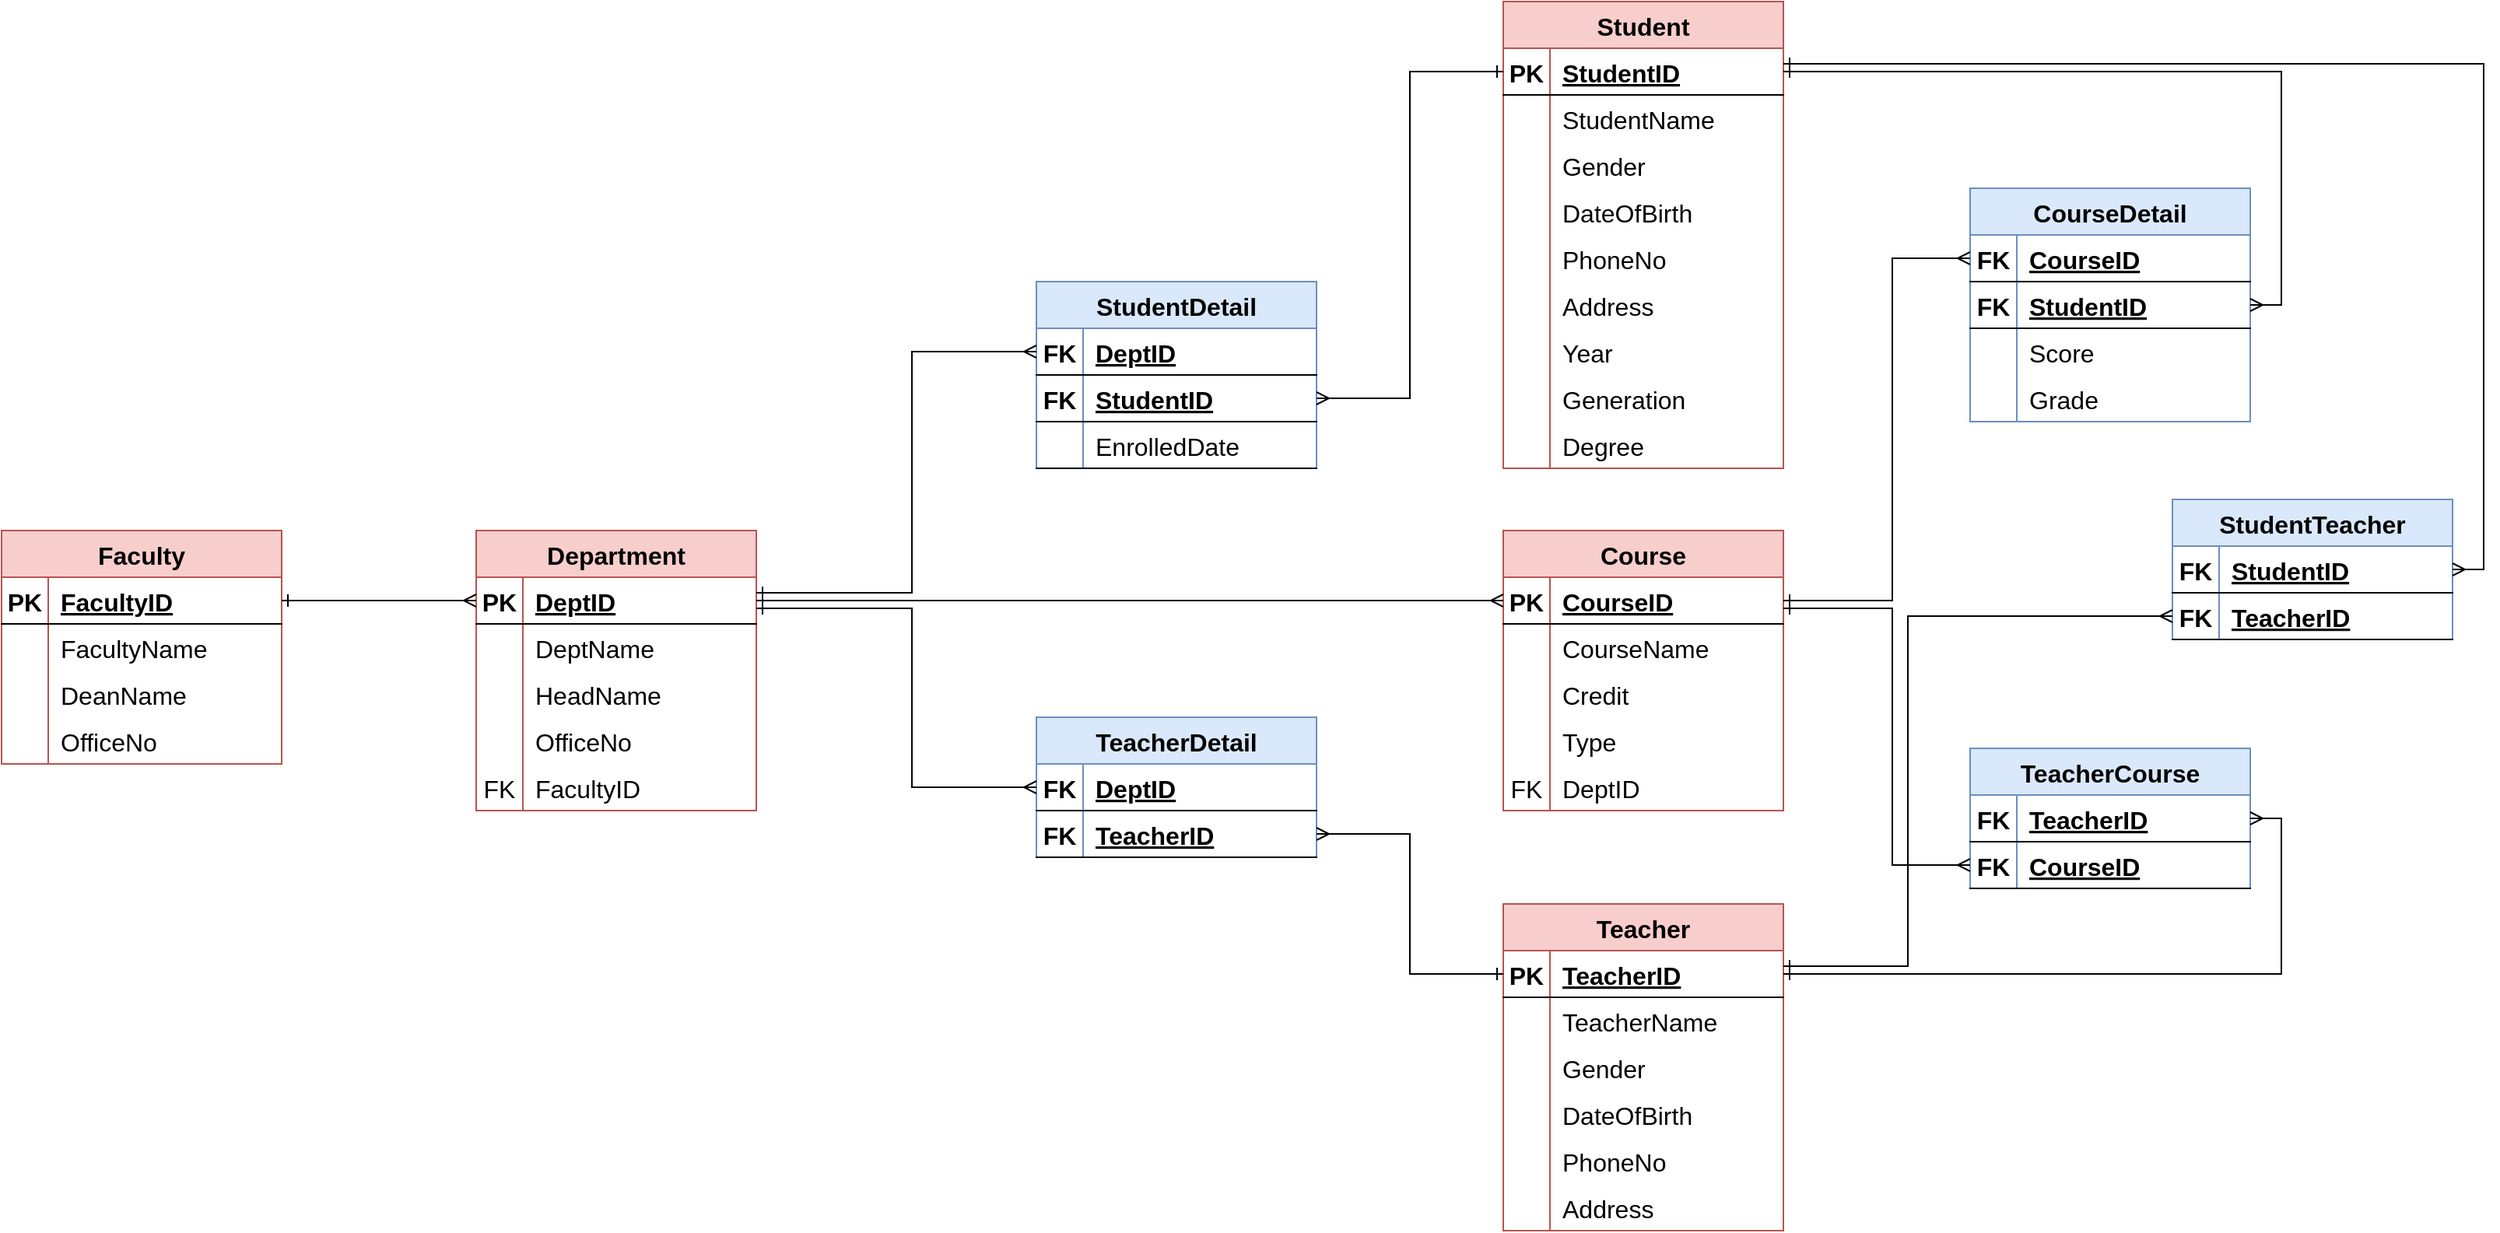 <mxfile version="20.7.4" type="device"><diagram id="R2lEEEUBdFMjLlhIrx00" name="Page-1"><mxGraphModel dx="692" dy="791" grid="1" gridSize="10" guides="1" tooltips="1" connect="1" arrows="1" fold="1" page="1" pageScale="1" pageWidth="850" pageHeight="1100" math="0" shadow="0" extFonts="Permanent Marker^https://fonts.googleapis.com/css?family=Permanent+Marker"><root><mxCell id="0"/><mxCell id="1" parent="0"/><mxCell id="pwrAx-L_K9_rKk_8Qsj5-1" value="Faculty" style="shape=table;startSize=30;container=1;collapsible=1;childLayout=tableLayout;fixedRows=1;rowLines=0;fontStyle=1;align=center;resizeLast=1;fontSize=16;labelBackgroundColor=none;fillColor=#f8cecc;strokeColor=#b85450;" parent="1" vertex="1"><mxGeometry x="335" y="400" width="180" height="150" as="geometry"/></mxCell><mxCell id="pwrAx-L_K9_rKk_8Qsj5-2" value="" style="shape=tableRow;horizontal=0;startSize=0;swimlaneHead=0;swimlaneBody=0;fillColor=none;collapsible=0;dropTarget=0;points=[[0,0.5],[1,0.5]];portConstraint=eastwest;top=0;left=0;right=0;bottom=1;fontSize=16;labelBackgroundColor=none;" parent="pwrAx-L_K9_rKk_8Qsj5-1" vertex="1"><mxGeometry y="30" width="180" height="30" as="geometry"/></mxCell><mxCell id="pwrAx-L_K9_rKk_8Qsj5-3" value="PK" style="shape=partialRectangle;connectable=0;fillColor=none;top=0;left=0;bottom=0;right=0;fontStyle=1;overflow=hidden;fontSize=16;labelBackgroundColor=none;" parent="pwrAx-L_K9_rKk_8Qsj5-2" vertex="1"><mxGeometry width="30" height="30" as="geometry"><mxRectangle width="30" height="30" as="alternateBounds"/></mxGeometry></mxCell><mxCell id="pwrAx-L_K9_rKk_8Qsj5-4" value="FacultyID" style="shape=partialRectangle;connectable=0;fillColor=none;top=0;left=0;bottom=0;right=0;align=left;spacingLeft=6;fontStyle=5;overflow=hidden;fontSize=16;labelBackgroundColor=none;" parent="pwrAx-L_K9_rKk_8Qsj5-2" vertex="1"><mxGeometry x="30" width="150" height="30" as="geometry"><mxRectangle width="150" height="30" as="alternateBounds"/></mxGeometry></mxCell><mxCell id="pwrAx-L_K9_rKk_8Qsj5-5" value="" style="shape=tableRow;horizontal=0;startSize=0;swimlaneHead=0;swimlaneBody=0;fillColor=none;collapsible=0;dropTarget=0;points=[[0,0.5],[1,0.5]];portConstraint=eastwest;top=0;left=0;right=0;bottom=0;fontSize=16;labelBackgroundColor=none;" parent="pwrAx-L_K9_rKk_8Qsj5-1" vertex="1"><mxGeometry y="60" width="180" height="30" as="geometry"/></mxCell><mxCell id="pwrAx-L_K9_rKk_8Qsj5-6" value="" style="shape=partialRectangle;connectable=0;fillColor=none;top=0;left=0;bottom=0;right=0;editable=1;overflow=hidden;fontSize=16;labelBackgroundColor=none;" parent="pwrAx-L_K9_rKk_8Qsj5-5" vertex="1"><mxGeometry width="30" height="30" as="geometry"><mxRectangle width="30" height="30" as="alternateBounds"/></mxGeometry></mxCell><mxCell id="pwrAx-L_K9_rKk_8Qsj5-7" value="FacultyName" style="shape=partialRectangle;connectable=0;fillColor=none;top=0;left=0;bottom=0;right=0;align=left;spacingLeft=6;overflow=hidden;fontSize=16;labelBackgroundColor=none;" parent="pwrAx-L_K9_rKk_8Qsj5-5" vertex="1"><mxGeometry x="30" width="150" height="30" as="geometry"><mxRectangle width="150" height="30" as="alternateBounds"/></mxGeometry></mxCell><mxCell id="pwrAx-L_K9_rKk_8Qsj5-8" value="" style="shape=tableRow;horizontal=0;startSize=0;swimlaneHead=0;swimlaneBody=0;fillColor=none;collapsible=0;dropTarget=0;points=[[0,0.5],[1,0.5]];portConstraint=eastwest;top=0;left=0;right=0;bottom=0;fontSize=16;labelBackgroundColor=none;" parent="pwrAx-L_K9_rKk_8Qsj5-1" vertex="1"><mxGeometry y="90" width="180" height="30" as="geometry"/></mxCell><mxCell id="pwrAx-L_K9_rKk_8Qsj5-9" value="" style="shape=partialRectangle;connectable=0;fillColor=none;top=0;left=0;bottom=0;right=0;editable=1;overflow=hidden;fontSize=16;labelBackgroundColor=none;" parent="pwrAx-L_K9_rKk_8Qsj5-8" vertex="1"><mxGeometry width="30" height="30" as="geometry"><mxRectangle width="30" height="30" as="alternateBounds"/></mxGeometry></mxCell><mxCell id="pwrAx-L_K9_rKk_8Qsj5-10" value="DeanName" style="shape=partialRectangle;connectable=0;fillColor=none;top=0;left=0;bottom=0;right=0;align=left;spacingLeft=6;overflow=hidden;fontSize=16;labelBackgroundColor=none;" parent="pwrAx-L_K9_rKk_8Qsj5-8" vertex="1"><mxGeometry x="30" width="150" height="30" as="geometry"><mxRectangle width="150" height="30" as="alternateBounds"/></mxGeometry></mxCell><mxCell id="pwrAx-L_K9_rKk_8Qsj5-11" value="" style="shape=tableRow;horizontal=0;startSize=0;swimlaneHead=0;swimlaneBody=0;fillColor=none;collapsible=0;dropTarget=0;points=[[0,0.5],[1,0.5]];portConstraint=eastwest;top=0;left=0;right=0;bottom=0;fontSize=16;labelBackgroundColor=none;" parent="pwrAx-L_K9_rKk_8Qsj5-1" vertex="1"><mxGeometry y="120" width="180" height="30" as="geometry"/></mxCell><mxCell id="pwrAx-L_K9_rKk_8Qsj5-12" value="" style="shape=partialRectangle;connectable=0;fillColor=none;top=0;left=0;bottom=0;right=0;editable=1;overflow=hidden;fontSize=16;labelBackgroundColor=none;" parent="pwrAx-L_K9_rKk_8Qsj5-11" vertex="1"><mxGeometry width="30" height="30" as="geometry"><mxRectangle width="30" height="30" as="alternateBounds"/></mxGeometry></mxCell><mxCell id="pwrAx-L_K9_rKk_8Qsj5-13" value="OfficeNo" style="shape=partialRectangle;connectable=0;fillColor=none;top=0;left=0;bottom=0;right=0;align=left;spacingLeft=6;overflow=hidden;fontSize=16;labelBackgroundColor=none;" parent="pwrAx-L_K9_rKk_8Qsj5-11" vertex="1"><mxGeometry x="30" width="150" height="30" as="geometry"><mxRectangle width="150" height="30" as="alternateBounds"/></mxGeometry></mxCell><mxCell id="pwrAx-L_K9_rKk_8Qsj5-14" value="Department" style="shape=table;startSize=30;container=1;collapsible=1;childLayout=tableLayout;fixedRows=1;rowLines=0;fontStyle=1;align=center;resizeLast=1;fontSize=16;labelBackgroundColor=none;fillColor=#f8cecc;strokeColor=#b85450;" parent="1" vertex="1"><mxGeometry x="640" y="400" width="180" height="180" as="geometry"/></mxCell><mxCell id="pwrAx-L_K9_rKk_8Qsj5-15" value="" style="shape=tableRow;horizontal=0;startSize=0;swimlaneHead=0;swimlaneBody=0;fillColor=none;collapsible=0;dropTarget=0;points=[[0,0.5],[1,0.5]];portConstraint=eastwest;top=0;left=0;right=0;bottom=1;fontSize=16;labelBackgroundColor=none;" parent="pwrAx-L_K9_rKk_8Qsj5-14" vertex="1"><mxGeometry y="30" width="180" height="30" as="geometry"/></mxCell><mxCell id="pwrAx-L_K9_rKk_8Qsj5-16" value="PK" style="shape=partialRectangle;connectable=0;fillColor=none;top=0;left=0;bottom=0;right=0;fontStyle=1;overflow=hidden;fontSize=16;labelBackgroundColor=none;" parent="pwrAx-L_K9_rKk_8Qsj5-15" vertex="1"><mxGeometry width="30" height="30" as="geometry"><mxRectangle width="30" height="30" as="alternateBounds"/></mxGeometry></mxCell><mxCell id="pwrAx-L_K9_rKk_8Qsj5-17" value="DeptID" style="shape=partialRectangle;connectable=0;fillColor=none;top=0;left=0;bottom=0;right=0;align=left;spacingLeft=6;fontStyle=5;overflow=hidden;fontSize=16;labelBackgroundColor=none;" parent="pwrAx-L_K9_rKk_8Qsj5-15" vertex="1"><mxGeometry x="30" width="150" height="30" as="geometry"><mxRectangle width="150" height="30" as="alternateBounds"/></mxGeometry></mxCell><mxCell id="pwrAx-L_K9_rKk_8Qsj5-18" value="" style="shape=tableRow;horizontal=0;startSize=0;swimlaneHead=0;swimlaneBody=0;fillColor=none;collapsible=0;dropTarget=0;points=[[0,0.5],[1,0.5]];portConstraint=eastwest;top=0;left=0;right=0;bottom=0;fontSize=16;labelBackgroundColor=none;" parent="pwrAx-L_K9_rKk_8Qsj5-14" vertex="1"><mxGeometry y="60" width="180" height="30" as="geometry"/></mxCell><mxCell id="pwrAx-L_K9_rKk_8Qsj5-19" value="" style="shape=partialRectangle;connectable=0;fillColor=none;top=0;left=0;bottom=0;right=0;editable=1;overflow=hidden;fontSize=16;labelBackgroundColor=none;" parent="pwrAx-L_K9_rKk_8Qsj5-18" vertex="1"><mxGeometry width="30" height="30" as="geometry"><mxRectangle width="30" height="30" as="alternateBounds"/></mxGeometry></mxCell><mxCell id="pwrAx-L_K9_rKk_8Qsj5-20" value="DeptName" style="shape=partialRectangle;connectable=0;fillColor=none;top=0;left=0;bottom=0;right=0;align=left;spacingLeft=6;overflow=hidden;fontSize=16;labelBackgroundColor=none;" parent="pwrAx-L_K9_rKk_8Qsj5-18" vertex="1"><mxGeometry x="30" width="150" height="30" as="geometry"><mxRectangle width="150" height="30" as="alternateBounds"/></mxGeometry></mxCell><mxCell id="pwrAx-L_K9_rKk_8Qsj5-21" value="" style="shape=tableRow;horizontal=0;startSize=0;swimlaneHead=0;swimlaneBody=0;fillColor=none;collapsible=0;dropTarget=0;points=[[0,0.5],[1,0.5]];portConstraint=eastwest;top=0;left=0;right=0;bottom=0;fontSize=16;labelBackgroundColor=none;" parent="pwrAx-L_K9_rKk_8Qsj5-14" vertex="1"><mxGeometry y="90" width="180" height="30" as="geometry"/></mxCell><mxCell id="pwrAx-L_K9_rKk_8Qsj5-22" value="" style="shape=partialRectangle;connectable=0;fillColor=none;top=0;left=0;bottom=0;right=0;editable=1;overflow=hidden;fontSize=16;labelBackgroundColor=none;" parent="pwrAx-L_K9_rKk_8Qsj5-21" vertex="1"><mxGeometry width="30" height="30" as="geometry"><mxRectangle width="30" height="30" as="alternateBounds"/></mxGeometry></mxCell><mxCell id="pwrAx-L_K9_rKk_8Qsj5-23" value="HeadName" style="shape=partialRectangle;connectable=0;fillColor=none;top=0;left=0;bottom=0;right=0;align=left;spacingLeft=6;overflow=hidden;fontSize=16;labelBackgroundColor=none;" parent="pwrAx-L_K9_rKk_8Qsj5-21" vertex="1"><mxGeometry x="30" width="150" height="30" as="geometry"><mxRectangle width="150" height="30" as="alternateBounds"/></mxGeometry></mxCell><mxCell id="pwrAx-L_K9_rKk_8Qsj5-24" value="" style="shape=tableRow;horizontal=0;startSize=0;swimlaneHead=0;swimlaneBody=0;fillColor=none;collapsible=0;dropTarget=0;points=[[0,0.5],[1,0.5]];portConstraint=eastwest;top=0;left=0;right=0;bottom=0;fontSize=16;labelBackgroundColor=none;" parent="pwrAx-L_K9_rKk_8Qsj5-14" vertex="1"><mxGeometry y="120" width="180" height="30" as="geometry"/></mxCell><mxCell id="pwrAx-L_K9_rKk_8Qsj5-25" value="" style="shape=partialRectangle;connectable=0;fillColor=none;top=0;left=0;bottom=0;right=0;editable=1;overflow=hidden;fontSize=16;labelBackgroundColor=none;" parent="pwrAx-L_K9_rKk_8Qsj5-24" vertex="1"><mxGeometry width="30" height="30" as="geometry"><mxRectangle width="30" height="30" as="alternateBounds"/></mxGeometry></mxCell><mxCell id="pwrAx-L_K9_rKk_8Qsj5-26" value="OfficeNo" style="shape=partialRectangle;connectable=0;fillColor=none;top=0;left=0;bottom=0;right=0;align=left;spacingLeft=6;overflow=hidden;fontSize=16;labelBackgroundColor=none;" parent="pwrAx-L_K9_rKk_8Qsj5-24" vertex="1"><mxGeometry x="30" width="150" height="30" as="geometry"><mxRectangle width="150" height="30" as="alternateBounds"/></mxGeometry></mxCell><mxCell id="pwrAx-L_K9_rKk_8Qsj5-30" style="shape=tableRow;horizontal=0;startSize=0;swimlaneHead=0;swimlaneBody=0;fillColor=none;collapsible=0;dropTarget=0;points=[[0,0.5],[1,0.5]];portConstraint=eastwest;top=0;left=0;right=0;bottom=0;fontSize=16;labelBackgroundColor=none;" parent="pwrAx-L_K9_rKk_8Qsj5-14" vertex="1"><mxGeometry y="150" width="180" height="30" as="geometry"/></mxCell><mxCell id="pwrAx-L_K9_rKk_8Qsj5-31" value="FK" style="shape=partialRectangle;connectable=0;fillColor=none;top=0;left=0;bottom=0;right=0;editable=1;overflow=hidden;fontSize=16;labelBackgroundColor=none;" parent="pwrAx-L_K9_rKk_8Qsj5-30" vertex="1"><mxGeometry width="30" height="30" as="geometry"><mxRectangle width="30" height="30" as="alternateBounds"/></mxGeometry></mxCell><mxCell id="pwrAx-L_K9_rKk_8Qsj5-32" value="FacultyID" style="shape=partialRectangle;connectable=0;fillColor=none;top=0;left=0;bottom=0;right=0;align=left;spacingLeft=6;overflow=hidden;fontSize=16;labelBackgroundColor=none;" parent="pwrAx-L_K9_rKk_8Qsj5-30" vertex="1"><mxGeometry x="30" width="150" height="30" as="geometry"><mxRectangle width="150" height="30" as="alternateBounds"/></mxGeometry></mxCell><mxCell id="pwrAx-L_K9_rKk_8Qsj5-33" value="Student" style="shape=table;startSize=30;container=1;collapsible=1;childLayout=tableLayout;fixedRows=1;rowLines=0;fontStyle=1;align=center;resizeLast=1;fontSize=16;labelBackgroundColor=none;fillColor=#f8cecc;strokeColor=#b85450;" parent="1" vertex="1"><mxGeometry x="1300" y="60" width="180" height="300" as="geometry"/></mxCell><mxCell id="pwrAx-L_K9_rKk_8Qsj5-34" value="" style="shape=tableRow;horizontal=0;startSize=0;swimlaneHead=0;swimlaneBody=0;fillColor=none;collapsible=0;dropTarget=0;points=[[0,0.5],[1,0.5]];portConstraint=eastwest;top=0;left=0;right=0;bottom=1;fontSize=16;labelBackgroundColor=none;" parent="pwrAx-L_K9_rKk_8Qsj5-33" vertex="1"><mxGeometry y="30" width="180" height="30" as="geometry"/></mxCell><mxCell id="pwrAx-L_K9_rKk_8Qsj5-35" value="PK" style="shape=partialRectangle;connectable=0;fillColor=none;top=0;left=0;bottom=0;right=0;fontStyle=1;overflow=hidden;fontSize=16;labelBackgroundColor=none;" parent="pwrAx-L_K9_rKk_8Qsj5-34" vertex="1"><mxGeometry width="30" height="30" as="geometry"><mxRectangle width="30" height="30" as="alternateBounds"/></mxGeometry></mxCell><mxCell id="pwrAx-L_K9_rKk_8Qsj5-36" value="StudentID" style="shape=partialRectangle;connectable=0;fillColor=none;top=0;left=0;bottom=0;right=0;align=left;spacingLeft=6;fontStyle=5;overflow=hidden;fontSize=16;labelBackgroundColor=none;" parent="pwrAx-L_K9_rKk_8Qsj5-34" vertex="1"><mxGeometry x="30" width="150" height="30" as="geometry"><mxRectangle width="150" height="30" as="alternateBounds"/></mxGeometry></mxCell><mxCell id="pwrAx-L_K9_rKk_8Qsj5-37" value="" style="shape=tableRow;horizontal=0;startSize=0;swimlaneHead=0;swimlaneBody=0;fillColor=none;collapsible=0;dropTarget=0;points=[[0,0.5],[1,0.5]];portConstraint=eastwest;top=0;left=0;right=0;bottom=0;fontSize=16;labelBackgroundColor=none;" parent="pwrAx-L_K9_rKk_8Qsj5-33" vertex="1"><mxGeometry y="60" width="180" height="30" as="geometry"/></mxCell><mxCell id="pwrAx-L_K9_rKk_8Qsj5-38" value="" style="shape=partialRectangle;connectable=0;fillColor=none;top=0;left=0;bottom=0;right=0;editable=1;overflow=hidden;fontSize=16;labelBackgroundColor=none;" parent="pwrAx-L_K9_rKk_8Qsj5-37" vertex="1"><mxGeometry width="30" height="30" as="geometry"><mxRectangle width="30" height="30" as="alternateBounds"/></mxGeometry></mxCell><mxCell id="pwrAx-L_K9_rKk_8Qsj5-39" value="StudentName" style="shape=partialRectangle;connectable=0;fillColor=none;top=0;left=0;bottom=0;right=0;align=left;spacingLeft=6;overflow=hidden;fontSize=16;labelBackgroundColor=none;" parent="pwrAx-L_K9_rKk_8Qsj5-37" vertex="1"><mxGeometry x="30" width="150" height="30" as="geometry"><mxRectangle width="150" height="30" as="alternateBounds"/></mxGeometry></mxCell><mxCell id="pwrAx-L_K9_rKk_8Qsj5-40" value="" style="shape=tableRow;horizontal=0;startSize=0;swimlaneHead=0;swimlaneBody=0;fillColor=none;collapsible=0;dropTarget=0;points=[[0,0.5],[1,0.5]];portConstraint=eastwest;top=0;left=0;right=0;bottom=0;fontSize=16;labelBackgroundColor=none;" parent="pwrAx-L_K9_rKk_8Qsj5-33" vertex="1"><mxGeometry y="90" width="180" height="30" as="geometry"/></mxCell><mxCell id="pwrAx-L_K9_rKk_8Qsj5-41" value="" style="shape=partialRectangle;connectable=0;fillColor=none;top=0;left=0;bottom=0;right=0;editable=1;overflow=hidden;fontSize=16;labelBackgroundColor=none;" parent="pwrAx-L_K9_rKk_8Qsj5-40" vertex="1"><mxGeometry width="30" height="30" as="geometry"><mxRectangle width="30" height="30" as="alternateBounds"/></mxGeometry></mxCell><mxCell id="pwrAx-L_K9_rKk_8Qsj5-42" value="Gender" style="shape=partialRectangle;connectable=0;fillColor=none;top=0;left=0;bottom=0;right=0;align=left;spacingLeft=6;overflow=hidden;fontSize=16;labelBackgroundColor=none;" parent="pwrAx-L_K9_rKk_8Qsj5-40" vertex="1"><mxGeometry x="30" width="150" height="30" as="geometry"><mxRectangle width="150" height="30" as="alternateBounds"/></mxGeometry></mxCell><mxCell id="pwrAx-L_K9_rKk_8Qsj5-43" value="" style="shape=tableRow;horizontal=0;startSize=0;swimlaneHead=0;swimlaneBody=0;fillColor=none;collapsible=0;dropTarget=0;points=[[0,0.5],[1,0.5]];portConstraint=eastwest;top=0;left=0;right=0;bottom=0;fontSize=16;labelBackgroundColor=none;" parent="pwrAx-L_K9_rKk_8Qsj5-33" vertex="1"><mxGeometry y="120" width="180" height="30" as="geometry"/></mxCell><mxCell id="pwrAx-L_K9_rKk_8Qsj5-44" value="" style="shape=partialRectangle;connectable=0;fillColor=none;top=0;left=0;bottom=0;right=0;editable=1;overflow=hidden;fontSize=16;labelBackgroundColor=none;" parent="pwrAx-L_K9_rKk_8Qsj5-43" vertex="1"><mxGeometry width="30" height="30" as="geometry"><mxRectangle width="30" height="30" as="alternateBounds"/></mxGeometry></mxCell><mxCell id="pwrAx-L_K9_rKk_8Qsj5-45" value="DateOfBirth" style="shape=partialRectangle;connectable=0;fillColor=none;top=0;left=0;bottom=0;right=0;align=left;spacingLeft=6;overflow=hidden;fontSize=16;labelBackgroundColor=none;" parent="pwrAx-L_K9_rKk_8Qsj5-43" vertex="1"><mxGeometry x="30" width="150" height="30" as="geometry"><mxRectangle width="150" height="30" as="alternateBounds"/></mxGeometry></mxCell><mxCell id="pwrAx-L_K9_rKk_8Qsj5-59" style="shape=tableRow;horizontal=0;startSize=0;swimlaneHead=0;swimlaneBody=0;fillColor=none;collapsible=0;dropTarget=0;points=[[0,0.5],[1,0.5]];portConstraint=eastwest;top=0;left=0;right=0;bottom=0;fontSize=16;labelBackgroundColor=none;" parent="pwrAx-L_K9_rKk_8Qsj5-33" vertex="1"><mxGeometry y="150" width="180" height="30" as="geometry"/></mxCell><mxCell id="pwrAx-L_K9_rKk_8Qsj5-60" style="shape=partialRectangle;connectable=0;fillColor=none;top=0;left=0;bottom=0;right=0;editable=1;overflow=hidden;fontSize=16;labelBackgroundColor=none;" parent="pwrAx-L_K9_rKk_8Qsj5-59" vertex="1"><mxGeometry width="30" height="30" as="geometry"><mxRectangle width="30" height="30" as="alternateBounds"/></mxGeometry></mxCell><mxCell id="pwrAx-L_K9_rKk_8Qsj5-61" value="PhoneNo" style="shape=partialRectangle;connectable=0;fillColor=none;top=0;left=0;bottom=0;right=0;align=left;spacingLeft=6;overflow=hidden;fontSize=16;labelBackgroundColor=none;" parent="pwrAx-L_K9_rKk_8Qsj5-59" vertex="1"><mxGeometry x="30" width="150" height="30" as="geometry"><mxRectangle width="150" height="30" as="alternateBounds"/></mxGeometry></mxCell><mxCell id="pwrAx-L_K9_rKk_8Qsj5-62" style="shape=tableRow;horizontal=0;startSize=0;swimlaneHead=0;swimlaneBody=0;fillColor=none;collapsible=0;dropTarget=0;points=[[0,0.5],[1,0.5]];portConstraint=eastwest;top=0;left=0;right=0;bottom=0;fontSize=16;labelBackgroundColor=none;" parent="pwrAx-L_K9_rKk_8Qsj5-33" vertex="1"><mxGeometry y="180" width="180" height="30" as="geometry"/></mxCell><mxCell id="pwrAx-L_K9_rKk_8Qsj5-63" style="shape=partialRectangle;connectable=0;fillColor=none;top=0;left=0;bottom=0;right=0;editable=1;overflow=hidden;fontSize=16;labelBackgroundColor=none;" parent="pwrAx-L_K9_rKk_8Qsj5-62" vertex="1"><mxGeometry width="30" height="30" as="geometry"><mxRectangle width="30" height="30" as="alternateBounds"/></mxGeometry></mxCell><mxCell id="pwrAx-L_K9_rKk_8Qsj5-64" value="Address" style="shape=partialRectangle;connectable=0;fillColor=none;top=0;left=0;bottom=0;right=0;align=left;spacingLeft=6;overflow=hidden;fontSize=16;labelBackgroundColor=none;" parent="pwrAx-L_K9_rKk_8Qsj5-62" vertex="1"><mxGeometry x="30" width="150" height="30" as="geometry"><mxRectangle width="150" height="30" as="alternateBounds"/></mxGeometry></mxCell><mxCell id="pwrAx-L_K9_rKk_8Qsj5-65" style="shape=tableRow;horizontal=0;startSize=0;swimlaneHead=0;swimlaneBody=0;fillColor=none;collapsible=0;dropTarget=0;points=[[0,0.5],[1,0.5]];portConstraint=eastwest;top=0;left=0;right=0;bottom=0;fontSize=16;labelBackgroundColor=none;" parent="pwrAx-L_K9_rKk_8Qsj5-33" vertex="1"><mxGeometry y="210" width="180" height="30" as="geometry"/></mxCell><mxCell id="pwrAx-L_K9_rKk_8Qsj5-66" style="shape=partialRectangle;connectable=0;fillColor=none;top=0;left=0;bottom=0;right=0;editable=1;overflow=hidden;fontSize=16;labelBackgroundColor=none;" parent="pwrAx-L_K9_rKk_8Qsj5-65" vertex="1"><mxGeometry width="30" height="30" as="geometry"><mxRectangle width="30" height="30" as="alternateBounds"/></mxGeometry></mxCell><mxCell id="pwrAx-L_K9_rKk_8Qsj5-67" value="Year" style="shape=partialRectangle;connectable=0;fillColor=none;top=0;left=0;bottom=0;right=0;align=left;spacingLeft=6;overflow=hidden;fontSize=16;labelBackgroundColor=none;" parent="pwrAx-L_K9_rKk_8Qsj5-65" vertex="1"><mxGeometry x="30" width="150" height="30" as="geometry"><mxRectangle width="150" height="30" as="alternateBounds"/></mxGeometry></mxCell><mxCell id="pwrAx-L_K9_rKk_8Qsj5-68" style="shape=tableRow;horizontal=0;startSize=0;swimlaneHead=0;swimlaneBody=0;fillColor=none;collapsible=0;dropTarget=0;points=[[0,0.5],[1,0.5]];portConstraint=eastwest;top=0;left=0;right=0;bottom=0;fontSize=16;labelBackgroundColor=none;" parent="pwrAx-L_K9_rKk_8Qsj5-33" vertex="1"><mxGeometry y="240" width="180" height="30" as="geometry"/></mxCell><mxCell id="pwrAx-L_K9_rKk_8Qsj5-69" style="shape=partialRectangle;connectable=0;fillColor=none;top=0;left=0;bottom=0;right=0;editable=1;overflow=hidden;fontSize=16;labelBackgroundColor=none;" parent="pwrAx-L_K9_rKk_8Qsj5-68" vertex="1"><mxGeometry width="30" height="30" as="geometry"><mxRectangle width="30" height="30" as="alternateBounds"/></mxGeometry></mxCell><mxCell id="pwrAx-L_K9_rKk_8Qsj5-70" value="Generation" style="shape=partialRectangle;connectable=0;fillColor=none;top=0;left=0;bottom=0;right=0;align=left;spacingLeft=6;overflow=hidden;fontSize=16;labelBackgroundColor=none;" parent="pwrAx-L_K9_rKk_8Qsj5-68" vertex="1"><mxGeometry x="30" width="150" height="30" as="geometry"><mxRectangle width="150" height="30" as="alternateBounds"/></mxGeometry></mxCell><mxCell id="pwrAx-L_K9_rKk_8Qsj5-71" style="shape=tableRow;horizontal=0;startSize=0;swimlaneHead=0;swimlaneBody=0;fillColor=none;collapsible=0;dropTarget=0;points=[[0,0.5],[1,0.5]];portConstraint=eastwest;top=0;left=0;right=0;bottom=0;fontSize=16;labelBackgroundColor=none;" parent="pwrAx-L_K9_rKk_8Qsj5-33" vertex="1"><mxGeometry y="270" width="180" height="30" as="geometry"/></mxCell><mxCell id="pwrAx-L_K9_rKk_8Qsj5-72" style="shape=partialRectangle;connectable=0;fillColor=none;top=0;left=0;bottom=0;right=0;editable=1;overflow=hidden;fontSize=16;labelBackgroundColor=none;" parent="pwrAx-L_K9_rKk_8Qsj5-71" vertex="1"><mxGeometry width="30" height="30" as="geometry"><mxRectangle width="30" height="30" as="alternateBounds"/></mxGeometry></mxCell><mxCell id="pwrAx-L_K9_rKk_8Qsj5-73" value="Degree" style="shape=partialRectangle;connectable=0;fillColor=none;top=0;left=0;bottom=0;right=0;align=left;spacingLeft=6;overflow=hidden;fontSize=16;labelBackgroundColor=none;" parent="pwrAx-L_K9_rKk_8Qsj5-71" vertex="1"><mxGeometry x="30" width="150" height="30" as="geometry"><mxRectangle width="150" height="30" as="alternateBounds"/></mxGeometry></mxCell><mxCell id="pwrAx-L_K9_rKk_8Qsj5-159" value="Teacher" style="shape=table;startSize=30;container=1;collapsible=1;childLayout=tableLayout;fixedRows=1;rowLines=0;fontStyle=1;align=center;resizeLast=1;fontSize=16;labelBackgroundColor=none;fillColor=#f8cecc;strokeColor=#b85450;" parent="1" vertex="1"><mxGeometry x="1300" y="640" width="180" height="210" as="geometry"/></mxCell><mxCell id="pwrAx-L_K9_rKk_8Qsj5-160" value="" style="shape=tableRow;horizontal=0;startSize=0;swimlaneHead=0;swimlaneBody=0;fillColor=none;collapsible=0;dropTarget=0;points=[[0,0.5],[1,0.5]];portConstraint=eastwest;top=0;left=0;right=0;bottom=1;fontSize=16;labelBackgroundColor=none;" parent="pwrAx-L_K9_rKk_8Qsj5-159" vertex="1"><mxGeometry y="30" width="180" height="30" as="geometry"/></mxCell><mxCell id="pwrAx-L_K9_rKk_8Qsj5-161" value="PK" style="shape=partialRectangle;connectable=0;fillColor=none;top=0;left=0;bottom=0;right=0;fontStyle=1;overflow=hidden;fontSize=16;labelBackgroundColor=none;" parent="pwrAx-L_K9_rKk_8Qsj5-160" vertex="1"><mxGeometry width="30" height="30" as="geometry"><mxRectangle width="30" height="30" as="alternateBounds"/></mxGeometry></mxCell><mxCell id="pwrAx-L_K9_rKk_8Qsj5-162" value="TeacherID" style="shape=partialRectangle;connectable=0;fillColor=none;top=0;left=0;bottom=0;right=0;align=left;spacingLeft=6;fontStyle=5;overflow=hidden;fontSize=16;labelBackgroundColor=none;" parent="pwrAx-L_K9_rKk_8Qsj5-160" vertex="1"><mxGeometry x="30" width="150" height="30" as="geometry"><mxRectangle width="150" height="30" as="alternateBounds"/></mxGeometry></mxCell><mxCell id="pwrAx-L_K9_rKk_8Qsj5-163" value="" style="shape=tableRow;horizontal=0;startSize=0;swimlaneHead=0;swimlaneBody=0;fillColor=none;collapsible=0;dropTarget=0;points=[[0,0.5],[1,0.5]];portConstraint=eastwest;top=0;left=0;right=0;bottom=0;fontSize=16;labelBackgroundColor=none;" parent="pwrAx-L_K9_rKk_8Qsj5-159" vertex="1"><mxGeometry y="60" width="180" height="30" as="geometry"/></mxCell><mxCell id="pwrAx-L_K9_rKk_8Qsj5-164" value="" style="shape=partialRectangle;connectable=0;fillColor=none;top=0;left=0;bottom=0;right=0;editable=1;overflow=hidden;fontSize=16;labelBackgroundColor=none;" parent="pwrAx-L_K9_rKk_8Qsj5-163" vertex="1"><mxGeometry width="30" height="30" as="geometry"><mxRectangle width="30" height="30" as="alternateBounds"/></mxGeometry></mxCell><mxCell id="pwrAx-L_K9_rKk_8Qsj5-165" value="TeacherName" style="shape=partialRectangle;connectable=0;fillColor=none;top=0;left=0;bottom=0;right=0;align=left;spacingLeft=6;overflow=hidden;fontSize=16;labelBackgroundColor=none;" parent="pwrAx-L_K9_rKk_8Qsj5-163" vertex="1"><mxGeometry x="30" width="150" height="30" as="geometry"><mxRectangle width="150" height="30" as="alternateBounds"/></mxGeometry></mxCell><mxCell id="pwrAx-L_K9_rKk_8Qsj5-166" value="" style="shape=tableRow;horizontal=0;startSize=0;swimlaneHead=0;swimlaneBody=0;fillColor=none;collapsible=0;dropTarget=0;points=[[0,0.5],[1,0.5]];portConstraint=eastwest;top=0;left=0;right=0;bottom=0;fontSize=16;labelBackgroundColor=none;" parent="pwrAx-L_K9_rKk_8Qsj5-159" vertex="1"><mxGeometry y="90" width="180" height="30" as="geometry"/></mxCell><mxCell id="pwrAx-L_K9_rKk_8Qsj5-167" value="" style="shape=partialRectangle;connectable=0;fillColor=none;top=0;left=0;bottom=0;right=0;editable=1;overflow=hidden;fontSize=16;labelBackgroundColor=none;" parent="pwrAx-L_K9_rKk_8Qsj5-166" vertex="1"><mxGeometry width="30" height="30" as="geometry"><mxRectangle width="30" height="30" as="alternateBounds"/></mxGeometry></mxCell><mxCell id="pwrAx-L_K9_rKk_8Qsj5-168" value="Gender" style="shape=partialRectangle;connectable=0;fillColor=none;top=0;left=0;bottom=0;right=0;align=left;spacingLeft=6;overflow=hidden;fontSize=16;labelBackgroundColor=none;" parent="pwrAx-L_K9_rKk_8Qsj5-166" vertex="1"><mxGeometry x="30" width="150" height="30" as="geometry"><mxRectangle width="150" height="30" as="alternateBounds"/></mxGeometry></mxCell><mxCell id="pwrAx-L_K9_rKk_8Qsj5-169" value="" style="shape=tableRow;horizontal=0;startSize=0;swimlaneHead=0;swimlaneBody=0;fillColor=none;collapsible=0;dropTarget=0;points=[[0,0.5],[1,0.5]];portConstraint=eastwest;top=0;left=0;right=0;bottom=0;fontSize=16;labelBackgroundColor=none;" parent="pwrAx-L_K9_rKk_8Qsj5-159" vertex="1"><mxGeometry y="120" width="180" height="30" as="geometry"/></mxCell><mxCell id="pwrAx-L_K9_rKk_8Qsj5-170" value="" style="shape=partialRectangle;connectable=0;fillColor=none;top=0;left=0;bottom=0;right=0;editable=1;overflow=hidden;fontSize=16;labelBackgroundColor=none;" parent="pwrAx-L_K9_rKk_8Qsj5-169" vertex="1"><mxGeometry width="30" height="30" as="geometry"><mxRectangle width="30" height="30" as="alternateBounds"/></mxGeometry></mxCell><mxCell id="pwrAx-L_K9_rKk_8Qsj5-171" value="DateOfBirth" style="shape=partialRectangle;connectable=0;fillColor=none;top=0;left=0;bottom=0;right=0;align=left;spacingLeft=6;overflow=hidden;fontSize=16;labelBackgroundColor=none;" parent="pwrAx-L_K9_rKk_8Qsj5-169" vertex="1"><mxGeometry x="30" width="150" height="30" as="geometry"><mxRectangle width="150" height="30" as="alternateBounds"/></mxGeometry></mxCell><mxCell id="pwrAx-L_K9_rKk_8Qsj5-172" style="shape=tableRow;horizontal=0;startSize=0;swimlaneHead=0;swimlaneBody=0;fillColor=none;collapsible=0;dropTarget=0;points=[[0,0.5],[1,0.5]];portConstraint=eastwest;top=0;left=0;right=0;bottom=0;fontSize=16;labelBackgroundColor=none;" parent="pwrAx-L_K9_rKk_8Qsj5-159" vertex="1"><mxGeometry y="150" width="180" height="30" as="geometry"/></mxCell><mxCell id="pwrAx-L_K9_rKk_8Qsj5-173" style="shape=partialRectangle;connectable=0;fillColor=none;top=0;left=0;bottom=0;right=0;editable=1;overflow=hidden;fontSize=16;labelBackgroundColor=none;" parent="pwrAx-L_K9_rKk_8Qsj5-172" vertex="1"><mxGeometry width="30" height="30" as="geometry"><mxRectangle width="30" height="30" as="alternateBounds"/></mxGeometry></mxCell><mxCell id="pwrAx-L_K9_rKk_8Qsj5-174" value="PhoneNo" style="shape=partialRectangle;connectable=0;fillColor=none;top=0;left=0;bottom=0;right=0;align=left;spacingLeft=6;overflow=hidden;fontSize=16;labelBackgroundColor=none;" parent="pwrAx-L_K9_rKk_8Qsj5-172" vertex="1"><mxGeometry x="30" width="150" height="30" as="geometry"><mxRectangle width="150" height="30" as="alternateBounds"/></mxGeometry></mxCell><mxCell id="pwrAx-L_K9_rKk_8Qsj5-175" style="shape=tableRow;horizontal=0;startSize=0;swimlaneHead=0;swimlaneBody=0;fillColor=none;collapsible=0;dropTarget=0;points=[[0,0.5],[1,0.5]];portConstraint=eastwest;top=0;left=0;right=0;bottom=0;fontSize=16;labelBackgroundColor=none;" parent="pwrAx-L_K9_rKk_8Qsj5-159" vertex="1"><mxGeometry y="180" width="180" height="30" as="geometry"/></mxCell><mxCell id="pwrAx-L_K9_rKk_8Qsj5-176" style="shape=partialRectangle;connectable=0;fillColor=none;top=0;left=0;bottom=0;right=0;editable=1;overflow=hidden;fontSize=16;labelBackgroundColor=none;" parent="pwrAx-L_K9_rKk_8Qsj5-175" vertex="1"><mxGeometry width="30" height="30" as="geometry"><mxRectangle width="30" height="30" as="alternateBounds"/></mxGeometry></mxCell><mxCell id="pwrAx-L_K9_rKk_8Qsj5-177" value="Address" style="shape=partialRectangle;connectable=0;fillColor=none;top=0;left=0;bottom=0;right=0;align=left;spacingLeft=6;overflow=hidden;fontSize=16;labelBackgroundColor=none;" parent="pwrAx-L_K9_rKk_8Qsj5-175" vertex="1"><mxGeometry x="30" width="150" height="30" as="geometry"><mxRectangle width="150" height="30" as="alternateBounds"/></mxGeometry></mxCell><mxCell id="pwrAx-L_K9_rKk_8Qsj5-181" value="Course" style="shape=table;startSize=30;container=1;collapsible=1;childLayout=tableLayout;fixedRows=1;rowLines=0;fontStyle=1;align=center;resizeLast=1;fontSize=16;labelBackgroundColor=none;fillColor=#f8cecc;strokeColor=#b85450;" parent="1" vertex="1"><mxGeometry x="1300" y="400" width="180" height="180" as="geometry"/></mxCell><mxCell id="pwrAx-L_K9_rKk_8Qsj5-182" value="" style="shape=tableRow;horizontal=0;startSize=0;swimlaneHead=0;swimlaneBody=0;fillColor=none;collapsible=0;dropTarget=0;points=[[0,0.5],[1,0.5]];portConstraint=eastwest;top=0;left=0;right=0;bottom=1;fontSize=16;labelBackgroundColor=none;" parent="pwrAx-L_K9_rKk_8Qsj5-181" vertex="1"><mxGeometry y="30" width="180" height="30" as="geometry"/></mxCell><mxCell id="pwrAx-L_K9_rKk_8Qsj5-183" value="PK" style="shape=partialRectangle;connectable=0;fillColor=none;top=0;left=0;bottom=0;right=0;fontStyle=1;overflow=hidden;fontSize=16;labelBackgroundColor=none;" parent="pwrAx-L_K9_rKk_8Qsj5-182" vertex="1"><mxGeometry width="30" height="30" as="geometry"><mxRectangle width="30" height="30" as="alternateBounds"/></mxGeometry></mxCell><mxCell id="pwrAx-L_K9_rKk_8Qsj5-184" value="CourseID" style="shape=partialRectangle;connectable=0;fillColor=none;top=0;left=0;bottom=0;right=0;align=left;spacingLeft=6;fontStyle=5;overflow=hidden;fontSize=16;labelBackgroundColor=none;" parent="pwrAx-L_K9_rKk_8Qsj5-182" vertex="1"><mxGeometry x="30" width="150" height="30" as="geometry"><mxRectangle width="150" height="30" as="alternateBounds"/></mxGeometry></mxCell><mxCell id="pwrAx-L_K9_rKk_8Qsj5-185" value="" style="shape=tableRow;horizontal=0;startSize=0;swimlaneHead=0;swimlaneBody=0;fillColor=none;collapsible=0;dropTarget=0;points=[[0,0.5],[1,0.5]];portConstraint=eastwest;top=0;left=0;right=0;bottom=0;fontSize=16;labelBackgroundColor=none;" parent="pwrAx-L_K9_rKk_8Qsj5-181" vertex="1"><mxGeometry y="60" width="180" height="30" as="geometry"/></mxCell><mxCell id="pwrAx-L_K9_rKk_8Qsj5-186" value="" style="shape=partialRectangle;connectable=0;fillColor=none;top=0;left=0;bottom=0;right=0;editable=1;overflow=hidden;fontSize=16;labelBackgroundColor=none;" parent="pwrAx-L_K9_rKk_8Qsj5-185" vertex="1"><mxGeometry width="30" height="30" as="geometry"><mxRectangle width="30" height="30" as="alternateBounds"/></mxGeometry></mxCell><mxCell id="pwrAx-L_K9_rKk_8Qsj5-187" value="CourseName" style="shape=partialRectangle;connectable=0;fillColor=none;top=0;left=0;bottom=0;right=0;align=left;spacingLeft=6;overflow=hidden;fontSize=16;labelBackgroundColor=none;" parent="pwrAx-L_K9_rKk_8Qsj5-185" vertex="1"><mxGeometry x="30" width="150" height="30" as="geometry"><mxRectangle width="150" height="30" as="alternateBounds"/></mxGeometry></mxCell><mxCell id="pwrAx-L_K9_rKk_8Qsj5-188" value="" style="shape=tableRow;horizontal=0;startSize=0;swimlaneHead=0;swimlaneBody=0;fillColor=none;collapsible=0;dropTarget=0;points=[[0,0.5],[1,0.5]];portConstraint=eastwest;top=0;left=0;right=0;bottom=0;fontSize=16;labelBackgroundColor=none;" parent="pwrAx-L_K9_rKk_8Qsj5-181" vertex="1"><mxGeometry y="90" width="180" height="30" as="geometry"/></mxCell><mxCell id="pwrAx-L_K9_rKk_8Qsj5-189" value="" style="shape=partialRectangle;connectable=0;fillColor=none;top=0;left=0;bottom=0;right=0;editable=1;overflow=hidden;fontSize=16;labelBackgroundColor=none;" parent="pwrAx-L_K9_rKk_8Qsj5-188" vertex="1"><mxGeometry width="30" height="30" as="geometry"><mxRectangle width="30" height="30" as="alternateBounds"/></mxGeometry></mxCell><mxCell id="pwrAx-L_K9_rKk_8Qsj5-190" value="Credit" style="shape=partialRectangle;connectable=0;fillColor=none;top=0;left=0;bottom=0;right=0;align=left;spacingLeft=6;overflow=hidden;fontSize=16;labelBackgroundColor=none;" parent="pwrAx-L_K9_rKk_8Qsj5-188" vertex="1"><mxGeometry x="30" width="150" height="30" as="geometry"><mxRectangle width="150" height="30" as="alternateBounds"/></mxGeometry></mxCell><mxCell id="pwrAx-L_K9_rKk_8Qsj5-191" value="" style="shape=tableRow;horizontal=0;startSize=0;swimlaneHead=0;swimlaneBody=0;fillColor=none;collapsible=0;dropTarget=0;points=[[0,0.5],[1,0.5]];portConstraint=eastwest;top=0;left=0;right=0;bottom=0;fontSize=16;labelBackgroundColor=none;" parent="pwrAx-L_K9_rKk_8Qsj5-181" vertex="1"><mxGeometry y="120" width="180" height="30" as="geometry"/></mxCell><mxCell id="pwrAx-L_K9_rKk_8Qsj5-192" value="" style="shape=partialRectangle;connectable=0;fillColor=none;top=0;left=0;bottom=0;right=0;editable=1;overflow=hidden;fontSize=16;labelBackgroundColor=none;" parent="pwrAx-L_K9_rKk_8Qsj5-191" vertex="1"><mxGeometry width="30" height="30" as="geometry"><mxRectangle width="30" height="30" as="alternateBounds"/></mxGeometry></mxCell><mxCell id="pwrAx-L_K9_rKk_8Qsj5-193" value="Type" style="shape=partialRectangle;connectable=0;fillColor=none;top=0;left=0;bottom=0;right=0;align=left;spacingLeft=6;overflow=hidden;fontSize=16;labelBackgroundColor=none;" parent="pwrAx-L_K9_rKk_8Qsj5-191" vertex="1"><mxGeometry x="30" width="150" height="30" as="geometry"><mxRectangle width="150" height="30" as="alternateBounds"/></mxGeometry></mxCell><mxCell id="pwrAx-L_K9_rKk_8Qsj5-194" style="shape=tableRow;horizontal=0;startSize=0;swimlaneHead=0;swimlaneBody=0;fillColor=none;collapsible=0;dropTarget=0;points=[[0,0.5],[1,0.5]];portConstraint=eastwest;top=0;left=0;right=0;bottom=0;fontSize=16;labelBackgroundColor=none;" parent="pwrAx-L_K9_rKk_8Qsj5-181" vertex="1"><mxGeometry y="150" width="180" height="30" as="geometry"/></mxCell><mxCell id="pwrAx-L_K9_rKk_8Qsj5-195" value="FK" style="shape=partialRectangle;connectable=0;fillColor=none;top=0;left=0;bottom=0;right=0;editable=1;overflow=hidden;fontSize=16;labelBackgroundColor=none;" parent="pwrAx-L_K9_rKk_8Qsj5-194" vertex="1"><mxGeometry width="30" height="30" as="geometry"><mxRectangle width="30" height="30" as="alternateBounds"/></mxGeometry></mxCell><mxCell id="pwrAx-L_K9_rKk_8Qsj5-196" value="DeptID" style="shape=partialRectangle;connectable=0;fillColor=none;top=0;left=0;bottom=0;right=0;align=left;spacingLeft=6;overflow=hidden;fontSize=16;labelBackgroundColor=none;" parent="pwrAx-L_K9_rKk_8Qsj5-194" vertex="1"><mxGeometry x="30" width="150" height="30" as="geometry"><mxRectangle width="150" height="30" as="alternateBounds"/></mxGeometry></mxCell><mxCell id="pwrAx-L_K9_rKk_8Qsj5-200" value="StudentDetail" style="shape=table;startSize=30;container=1;collapsible=1;childLayout=tableLayout;fixedRows=1;rowLines=0;fontStyle=1;align=center;resizeLast=1;fontSize=16;labelBackgroundColor=none;fillColor=#dae8fc;strokeColor=#6c8ebf;" parent="1" vertex="1"><mxGeometry x="1000" y="240" width="180" height="120" as="geometry"/></mxCell><mxCell id="pwrAx-L_K9_rKk_8Qsj5-201" value="" style="shape=tableRow;horizontal=0;startSize=0;swimlaneHead=0;swimlaneBody=0;fillColor=none;collapsible=0;dropTarget=0;points=[[0,0.5],[1,0.5]];portConstraint=eastwest;top=0;left=0;right=0;bottom=1;fontSize=16;labelBackgroundColor=none;" parent="pwrAx-L_K9_rKk_8Qsj5-200" vertex="1"><mxGeometry y="30" width="180" height="30" as="geometry"/></mxCell><mxCell id="pwrAx-L_K9_rKk_8Qsj5-202" value="FK" style="shape=partialRectangle;connectable=0;fillColor=none;top=0;left=0;bottom=0;right=0;fontStyle=1;overflow=hidden;fontSize=16;labelBackgroundColor=none;" parent="pwrAx-L_K9_rKk_8Qsj5-201" vertex="1"><mxGeometry width="30" height="30" as="geometry"><mxRectangle width="30" height="30" as="alternateBounds"/></mxGeometry></mxCell><mxCell id="pwrAx-L_K9_rKk_8Qsj5-203" value="DeptID" style="shape=partialRectangle;connectable=0;fillColor=none;top=0;left=0;bottom=0;right=0;align=left;spacingLeft=6;fontStyle=5;overflow=hidden;fontSize=16;labelBackgroundColor=none;" parent="pwrAx-L_K9_rKk_8Qsj5-201" vertex="1"><mxGeometry x="30" width="150" height="30" as="geometry"><mxRectangle width="150" height="30" as="alternateBounds"/></mxGeometry></mxCell><mxCell id="pwrAx-L_K9_rKk_8Qsj5-219" style="shape=tableRow;horizontal=0;startSize=0;swimlaneHead=0;swimlaneBody=0;fillColor=none;collapsible=0;dropTarget=0;points=[[0,0.5],[1,0.5]];portConstraint=eastwest;top=0;left=0;right=0;bottom=1;fontSize=16;labelBackgroundColor=none;" parent="pwrAx-L_K9_rKk_8Qsj5-200" vertex="1"><mxGeometry y="60" width="180" height="30" as="geometry"/></mxCell><mxCell id="pwrAx-L_K9_rKk_8Qsj5-220" value="FK" style="shape=partialRectangle;connectable=0;fillColor=none;top=0;left=0;bottom=0;right=0;fontStyle=1;overflow=hidden;fontSize=16;labelBackgroundColor=none;" parent="pwrAx-L_K9_rKk_8Qsj5-219" vertex="1"><mxGeometry width="30" height="30" as="geometry"><mxRectangle width="30" height="30" as="alternateBounds"/></mxGeometry></mxCell><mxCell id="pwrAx-L_K9_rKk_8Qsj5-221" value="StudentID" style="shape=partialRectangle;connectable=0;fillColor=none;top=0;left=0;bottom=0;right=0;align=left;spacingLeft=6;fontStyle=5;overflow=hidden;fontSize=16;labelBackgroundColor=none;" parent="pwrAx-L_K9_rKk_8Qsj5-219" vertex="1"><mxGeometry x="30" width="150" height="30" as="geometry"><mxRectangle width="150" height="30" as="alternateBounds"/></mxGeometry></mxCell><mxCell id="pwrAx-L_K9_rKk_8Qsj5-222" style="shape=tableRow;horizontal=0;startSize=0;swimlaneHead=0;swimlaneBody=0;fillColor=none;collapsible=0;dropTarget=0;points=[[0,0.5],[1,0.5]];portConstraint=eastwest;top=0;left=0;right=0;bottom=1;fontSize=16;labelBackgroundColor=none;" parent="pwrAx-L_K9_rKk_8Qsj5-200" vertex="1"><mxGeometry y="90" width="180" height="30" as="geometry"/></mxCell><mxCell id="pwrAx-L_K9_rKk_8Qsj5-223" style="shape=partialRectangle;connectable=0;fillColor=none;top=0;left=0;bottom=0;right=0;fontStyle=1;overflow=hidden;fontSize=16;labelBackgroundColor=none;" parent="pwrAx-L_K9_rKk_8Qsj5-222" vertex="1"><mxGeometry width="30" height="30" as="geometry"><mxRectangle width="30" height="30" as="alternateBounds"/></mxGeometry></mxCell><mxCell id="pwrAx-L_K9_rKk_8Qsj5-224" value="EnrolledDate" style="shape=partialRectangle;connectable=0;fillColor=none;top=0;left=0;bottom=0;right=0;align=left;spacingLeft=6;fontStyle=0;overflow=hidden;fontSize=16;labelBackgroundColor=none;" parent="pwrAx-L_K9_rKk_8Qsj5-222" vertex="1"><mxGeometry x="30" width="150" height="30" as="geometry"><mxRectangle width="150" height="30" as="alternateBounds"/></mxGeometry></mxCell><mxCell id="pwrAx-L_K9_rKk_8Qsj5-225" value="TeacherDetail" style="shape=table;startSize=30;container=1;collapsible=1;childLayout=tableLayout;fixedRows=1;rowLines=0;fontStyle=1;align=center;resizeLast=1;fontSize=16;labelBackgroundColor=none;fillColor=#dae8fc;strokeColor=#6c8ebf;" parent="1" vertex="1"><mxGeometry x="1000" y="520" width="180" height="90" as="geometry"/></mxCell><mxCell id="pwrAx-L_K9_rKk_8Qsj5-229" value="" style="shape=tableRow;horizontal=0;startSize=0;swimlaneHead=0;swimlaneBody=0;fillColor=none;collapsible=0;dropTarget=0;points=[[0,0.5],[1,0.5]];portConstraint=eastwest;top=0;left=0;right=0;bottom=1;fontSize=16;labelBackgroundColor=none;" parent="pwrAx-L_K9_rKk_8Qsj5-225" vertex="1"><mxGeometry y="30" width="180" height="30" as="geometry"/></mxCell><mxCell id="pwrAx-L_K9_rKk_8Qsj5-230" value="FK" style="shape=partialRectangle;connectable=0;fillColor=none;top=0;left=0;bottom=0;right=0;fontStyle=1;overflow=hidden;fontSize=16;labelBackgroundColor=none;" parent="pwrAx-L_K9_rKk_8Qsj5-229" vertex="1"><mxGeometry width="30" height="30" as="geometry"><mxRectangle width="30" height="30" as="alternateBounds"/></mxGeometry></mxCell><mxCell id="pwrAx-L_K9_rKk_8Qsj5-231" value="DeptID" style="shape=partialRectangle;connectable=0;fillColor=none;top=0;left=0;bottom=0;right=0;align=left;spacingLeft=6;fontStyle=5;overflow=hidden;fontSize=16;labelBackgroundColor=none;" parent="pwrAx-L_K9_rKk_8Qsj5-229" vertex="1"><mxGeometry x="30" width="150" height="30" as="geometry"><mxRectangle width="150" height="30" as="alternateBounds"/></mxGeometry></mxCell><mxCell id="pwrAx-L_K9_rKk_8Qsj5-226" style="shape=tableRow;horizontal=0;startSize=0;swimlaneHead=0;swimlaneBody=0;fillColor=none;collapsible=0;dropTarget=0;points=[[0,0.5],[1,0.5]];portConstraint=eastwest;top=0;left=0;right=0;bottom=1;fontSize=16;labelBackgroundColor=none;" parent="pwrAx-L_K9_rKk_8Qsj5-225" vertex="1"><mxGeometry y="60" width="180" height="30" as="geometry"/></mxCell><mxCell id="pwrAx-L_K9_rKk_8Qsj5-227" value="FK" style="shape=partialRectangle;connectable=0;fillColor=none;top=0;left=0;bottom=0;right=0;fontStyle=1;overflow=hidden;fontSize=16;labelBackgroundColor=none;" parent="pwrAx-L_K9_rKk_8Qsj5-226" vertex="1"><mxGeometry width="30" height="30" as="geometry"><mxRectangle width="30" height="30" as="alternateBounds"/></mxGeometry></mxCell><mxCell id="pwrAx-L_K9_rKk_8Qsj5-228" value="TeacherID" style="shape=partialRectangle;connectable=0;fillColor=none;top=0;left=0;bottom=0;right=0;align=left;spacingLeft=6;fontStyle=5;overflow=hidden;fontSize=16;labelBackgroundColor=none;" parent="pwrAx-L_K9_rKk_8Qsj5-226" vertex="1"><mxGeometry x="30" width="150" height="30" as="geometry"><mxRectangle width="150" height="30" as="alternateBounds"/></mxGeometry></mxCell><mxCell id="pwrAx-L_K9_rKk_8Qsj5-258" value="StudentTeacher" style="shape=table;startSize=30;container=1;collapsible=1;childLayout=tableLayout;fixedRows=1;rowLines=0;fontStyle=1;align=center;resizeLast=1;fontSize=16;labelBackgroundColor=none;fillColor=#dae8fc;strokeColor=#6c8ebf;" parent="1" vertex="1"><mxGeometry x="1730" y="380" width="180" height="90" as="geometry"/></mxCell><mxCell id="pwrAx-L_K9_rKk_8Qsj5-262" value="" style="shape=tableRow;horizontal=0;startSize=0;swimlaneHead=0;swimlaneBody=0;fillColor=none;collapsible=0;dropTarget=0;points=[[0,0.5],[1,0.5]];portConstraint=eastwest;top=0;left=0;right=0;bottom=1;fontSize=16;labelBackgroundColor=none;" parent="pwrAx-L_K9_rKk_8Qsj5-258" vertex="1"><mxGeometry y="30" width="180" height="30" as="geometry"/></mxCell><mxCell id="pwrAx-L_K9_rKk_8Qsj5-263" value="FK" style="shape=partialRectangle;connectable=0;fillColor=none;top=0;left=0;bottom=0;right=0;fontStyle=1;overflow=hidden;fontSize=16;labelBackgroundColor=none;" parent="pwrAx-L_K9_rKk_8Qsj5-262" vertex="1"><mxGeometry width="30" height="30" as="geometry"><mxRectangle width="30" height="30" as="alternateBounds"/></mxGeometry></mxCell><mxCell id="pwrAx-L_K9_rKk_8Qsj5-264" value="StudentID" style="shape=partialRectangle;connectable=0;fillColor=none;top=0;left=0;bottom=0;right=0;align=left;spacingLeft=6;fontStyle=5;overflow=hidden;fontSize=16;labelBackgroundColor=none;" parent="pwrAx-L_K9_rKk_8Qsj5-262" vertex="1"><mxGeometry x="30" width="150" height="30" as="geometry"><mxRectangle width="150" height="30" as="alternateBounds"/></mxGeometry></mxCell><mxCell id="pwrAx-L_K9_rKk_8Qsj5-259" style="shape=tableRow;horizontal=0;startSize=0;swimlaneHead=0;swimlaneBody=0;fillColor=none;collapsible=0;dropTarget=0;points=[[0,0.5],[1,0.5]];portConstraint=eastwest;top=0;left=0;right=0;bottom=1;fontSize=16;labelBackgroundColor=none;" parent="pwrAx-L_K9_rKk_8Qsj5-258" vertex="1"><mxGeometry y="60" width="180" height="30" as="geometry"/></mxCell><mxCell id="pwrAx-L_K9_rKk_8Qsj5-260" value="FK" style="shape=partialRectangle;connectable=0;fillColor=none;top=0;left=0;bottom=0;right=0;fontStyle=1;overflow=hidden;fontSize=16;labelBackgroundColor=none;" parent="pwrAx-L_K9_rKk_8Qsj5-259" vertex="1"><mxGeometry width="30" height="30" as="geometry"><mxRectangle width="30" height="30" as="alternateBounds"/></mxGeometry></mxCell><mxCell id="pwrAx-L_K9_rKk_8Qsj5-261" value="TeacherID" style="shape=partialRectangle;connectable=0;fillColor=none;top=0;left=0;bottom=0;right=0;align=left;spacingLeft=6;fontStyle=5;overflow=hidden;fontSize=16;labelBackgroundColor=none;" parent="pwrAx-L_K9_rKk_8Qsj5-259" vertex="1"><mxGeometry x="30" width="150" height="30" as="geometry"><mxRectangle width="150" height="30" as="alternateBounds"/></mxGeometry></mxCell><mxCell id="pwrAx-L_K9_rKk_8Qsj5-265" value="TeacherCourse" style="shape=table;startSize=30;container=1;collapsible=1;childLayout=tableLayout;fixedRows=1;rowLines=0;fontStyle=1;align=center;resizeLast=1;fontSize=16;labelBackgroundColor=none;fillColor=#dae8fc;strokeColor=#6c8ebf;" parent="1" vertex="1"><mxGeometry x="1600" y="540" width="180" height="90" as="geometry"/></mxCell><mxCell id="pwrAx-L_K9_rKk_8Qsj5-266" style="shape=tableRow;horizontal=0;startSize=0;swimlaneHead=0;swimlaneBody=0;fillColor=none;collapsible=0;dropTarget=0;points=[[0,0.5],[1,0.5]];portConstraint=eastwest;top=0;left=0;right=0;bottom=1;fontSize=16;labelBackgroundColor=none;" parent="pwrAx-L_K9_rKk_8Qsj5-265" vertex="1"><mxGeometry y="30" width="180" height="30" as="geometry"/></mxCell><mxCell id="pwrAx-L_K9_rKk_8Qsj5-267" value="FK" style="shape=partialRectangle;connectable=0;fillColor=none;top=0;left=0;bottom=0;right=0;fontStyle=1;overflow=hidden;fontSize=16;labelBackgroundColor=none;" parent="pwrAx-L_K9_rKk_8Qsj5-266" vertex="1"><mxGeometry width="30" height="30" as="geometry"><mxRectangle width="30" height="30" as="alternateBounds"/></mxGeometry></mxCell><mxCell id="pwrAx-L_K9_rKk_8Qsj5-268" value="TeacherID" style="shape=partialRectangle;connectable=0;fillColor=none;top=0;left=0;bottom=0;right=0;align=left;spacingLeft=6;fontStyle=5;overflow=hidden;fontSize=16;labelBackgroundColor=none;" parent="pwrAx-L_K9_rKk_8Qsj5-266" vertex="1"><mxGeometry x="30" width="150" height="30" as="geometry"><mxRectangle width="150" height="30" as="alternateBounds"/></mxGeometry></mxCell><mxCell id="pwrAx-L_K9_rKk_8Qsj5-269" value="" style="shape=tableRow;horizontal=0;startSize=0;swimlaneHead=0;swimlaneBody=0;fillColor=none;collapsible=0;dropTarget=0;points=[[0,0.5],[1,0.5]];portConstraint=eastwest;top=0;left=0;right=0;bottom=1;fontSize=16;labelBackgroundColor=none;" parent="pwrAx-L_K9_rKk_8Qsj5-265" vertex="1"><mxGeometry y="60" width="180" height="30" as="geometry"/></mxCell><mxCell id="pwrAx-L_K9_rKk_8Qsj5-270" value="FK" style="shape=partialRectangle;connectable=0;fillColor=none;top=0;left=0;bottom=0;right=0;fontStyle=1;overflow=hidden;fontSize=16;labelBackgroundColor=none;" parent="pwrAx-L_K9_rKk_8Qsj5-269" vertex="1"><mxGeometry width="30" height="30" as="geometry"><mxRectangle width="30" height="30" as="alternateBounds"/></mxGeometry></mxCell><mxCell id="pwrAx-L_K9_rKk_8Qsj5-271" value="CourseID" style="shape=partialRectangle;connectable=0;fillColor=none;top=0;left=0;bottom=0;right=0;align=left;spacingLeft=6;fontStyle=5;overflow=hidden;fontSize=16;labelBackgroundColor=none;" parent="pwrAx-L_K9_rKk_8Qsj5-269" vertex="1"><mxGeometry x="30" width="150" height="30" as="geometry"><mxRectangle width="150" height="30" as="alternateBounds"/></mxGeometry></mxCell><mxCell id="vxxZvBEjgIHvduXmWSu5-4" value="CourseDetail" style="shape=table;startSize=30;container=1;collapsible=1;childLayout=tableLayout;fixedRows=1;rowLines=0;fontStyle=1;align=center;resizeLast=1;fontSize=16;fillColor=#dae8fc;strokeColor=#6c8ebf;" vertex="1" parent="1"><mxGeometry x="1600" y="180" width="180" height="150" as="geometry"/></mxCell><mxCell id="vxxZvBEjgIHvduXmWSu5-21" style="shape=tableRow;horizontal=0;startSize=0;swimlaneHead=0;swimlaneBody=0;fillColor=none;collapsible=0;dropTarget=0;points=[[0,0.5],[1,0.5]];portConstraint=eastwest;top=0;left=0;right=0;bottom=1;" vertex="1" parent="vxxZvBEjgIHvduXmWSu5-4"><mxGeometry y="30" width="180" height="30" as="geometry"/></mxCell><mxCell id="vxxZvBEjgIHvduXmWSu5-22" value="FK" style="shape=partialRectangle;connectable=0;fillColor=none;top=0;left=0;bottom=0;right=0;fontStyle=1;overflow=hidden;fontSize=16;" vertex="1" parent="vxxZvBEjgIHvduXmWSu5-21"><mxGeometry width="30" height="30" as="geometry"><mxRectangle width="30" height="30" as="alternateBounds"/></mxGeometry></mxCell><mxCell id="vxxZvBEjgIHvduXmWSu5-23" value="CourseID" style="shape=partialRectangle;connectable=0;fillColor=none;top=0;left=0;bottom=0;right=0;align=left;spacingLeft=6;fontStyle=5;overflow=hidden;fontSize=16;" vertex="1" parent="vxxZvBEjgIHvduXmWSu5-21"><mxGeometry x="30" width="150" height="30" as="geometry"><mxRectangle width="150" height="30" as="alternateBounds"/></mxGeometry></mxCell><mxCell id="vxxZvBEjgIHvduXmWSu5-5" value="" style="shape=tableRow;horizontal=0;startSize=0;swimlaneHead=0;swimlaneBody=0;fillColor=none;collapsible=0;dropTarget=0;points=[[0,0.5],[1,0.5]];portConstraint=eastwest;top=0;left=0;right=0;bottom=1;" vertex="1" parent="vxxZvBEjgIHvduXmWSu5-4"><mxGeometry y="60" width="180" height="30" as="geometry"/></mxCell><mxCell id="vxxZvBEjgIHvduXmWSu5-6" value="FK" style="shape=partialRectangle;connectable=0;fillColor=none;top=0;left=0;bottom=0;right=0;fontStyle=1;overflow=hidden;fontSize=16;" vertex="1" parent="vxxZvBEjgIHvduXmWSu5-5"><mxGeometry width="30" height="30" as="geometry"><mxRectangle width="30" height="30" as="alternateBounds"/></mxGeometry></mxCell><mxCell id="vxxZvBEjgIHvduXmWSu5-7" value="StudentID" style="shape=partialRectangle;connectable=0;fillColor=none;top=0;left=0;bottom=0;right=0;align=left;spacingLeft=6;fontStyle=5;overflow=hidden;fontSize=16;" vertex="1" parent="vxxZvBEjgIHvduXmWSu5-5"><mxGeometry x="30" width="150" height="30" as="geometry"><mxRectangle width="150" height="30" as="alternateBounds"/></mxGeometry></mxCell><mxCell id="vxxZvBEjgIHvduXmWSu5-8" value="" style="shape=tableRow;horizontal=0;startSize=0;swimlaneHead=0;swimlaneBody=0;fillColor=none;collapsible=0;dropTarget=0;points=[[0,0.5],[1,0.5]];portConstraint=eastwest;top=0;left=0;right=0;bottom=0;" vertex="1" parent="vxxZvBEjgIHvduXmWSu5-4"><mxGeometry y="90" width="180" height="30" as="geometry"/></mxCell><mxCell id="vxxZvBEjgIHvduXmWSu5-9" value="" style="shape=partialRectangle;connectable=0;fillColor=none;top=0;left=0;bottom=0;right=0;editable=1;overflow=hidden;fontSize=16;" vertex="1" parent="vxxZvBEjgIHvduXmWSu5-8"><mxGeometry width="30" height="30" as="geometry"><mxRectangle width="30" height="30" as="alternateBounds"/></mxGeometry></mxCell><mxCell id="vxxZvBEjgIHvduXmWSu5-10" value="Score" style="shape=partialRectangle;connectable=0;fillColor=none;top=0;left=0;bottom=0;right=0;align=left;spacingLeft=6;overflow=hidden;fontSize=16;" vertex="1" parent="vxxZvBEjgIHvduXmWSu5-8"><mxGeometry x="30" width="150" height="30" as="geometry"><mxRectangle width="150" height="30" as="alternateBounds"/></mxGeometry></mxCell><mxCell id="vxxZvBEjgIHvduXmWSu5-11" value="" style="shape=tableRow;horizontal=0;startSize=0;swimlaneHead=0;swimlaneBody=0;fillColor=none;collapsible=0;dropTarget=0;points=[[0,0.5],[1,0.5]];portConstraint=eastwest;top=0;left=0;right=0;bottom=0;" vertex="1" parent="vxxZvBEjgIHvduXmWSu5-4"><mxGeometry y="120" width="180" height="30" as="geometry"/></mxCell><mxCell id="vxxZvBEjgIHvduXmWSu5-12" value="" style="shape=partialRectangle;connectable=0;fillColor=none;top=0;left=0;bottom=0;right=0;editable=1;overflow=hidden;fontSize=16;" vertex="1" parent="vxxZvBEjgIHvduXmWSu5-11"><mxGeometry width="30" height="30" as="geometry"><mxRectangle width="30" height="30" as="alternateBounds"/></mxGeometry></mxCell><mxCell id="vxxZvBEjgIHvduXmWSu5-13" value="Grade" style="shape=partialRectangle;connectable=0;fillColor=none;top=0;left=0;bottom=0;right=0;align=left;spacingLeft=6;overflow=hidden;fontSize=16;" vertex="1" parent="vxxZvBEjgIHvduXmWSu5-11"><mxGeometry x="30" width="150" height="30" as="geometry"><mxRectangle width="150" height="30" as="alternateBounds"/></mxGeometry></mxCell><mxCell id="vxxZvBEjgIHvduXmWSu5-25" style="edgeStyle=orthogonalEdgeStyle;rounded=0;orthogonalLoop=1;jettySize=auto;html=1;fontSize=16;startArrow=ERone;startFill=0;endArrow=ERmany;endFill=0;" edge="1" parent="1" source="pwrAx-L_K9_rKk_8Qsj5-2" target="pwrAx-L_K9_rKk_8Qsj5-15"><mxGeometry relative="1" as="geometry"/></mxCell><mxCell id="vxxZvBEjgIHvduXmWSu5-36" style="edgeStyle=orthogonalEdgeStyle;rounded=0;orthogonalLoop=1;jettySize=auto;html=1;entryX=1;entryY=0.5;entryDx=0;entryDy=0;fontSize=16;startArrow=ERone;startFill=0;endArrow=ERmany;endFill=0;" edge="1" parent="1" source="pwrAx-L_K9_rKk_8Qsj5-34" target="pwrAx-L_K9_rKk_8Qsj5-219"><mxGeometry relative="1" as="geometry"/></mxCell><mxCell id="vxxZvBEjgIHvduXmWSu5-71" style="edgeStyle=orthogonalEdgeStyle;rounded=0;orthogonalLoop=1;jettySize=auto;html=1;entryX=1;entryY=0.5;entryDx=0;entryDy=0;fontSize=16;startArrow=ERone;startFill=0;endArrow=ERmany;endFill=0;" edge="1" parent="1" source="pwrAx-L_K9_rKk_8Qsj5-160" target="pwrAx-L_K9_rKk_8Qsj5-226"><mxGeometry relative="1" as="geometry"><Array as="points"><mxPoint x="1240" y="685"/><mxPoint x="1240" y="595"/></Array></mxGeometry></mxCell><mxCell id="vxxZvBEjgIHvduXmWSu5-76" style="edgeStyle=orthogonalEdgeStyle;rounded=0;orthogonalLoop=1;jettySize=auto;html=1;entryX=1;entryY=0.5;entryDx=0;entryDy=0;fontSize=16;startArrow=ERone;startFill=0;endArrow=ERmany;endFill=0;" edge="1" parent="1" source="pwrAx-L_K9_rKk_8Qsj5-34" target="vxxZvBEjgIHvduXmWSu5-5"><mxGeometry relative="1" as="geometry"><Array as="points"><mxPoint x="1800" y="105"/><mxPoint x="1800" y="255"/></Array></mxGeometry></mxCell><mxCell id="vxxZvBEjgIHvduXmWSu5-77" style="edgeStyle=orthogonalEdgeStyle;rounded=0;orthogonalLoop=1;jettySize=auto;html=1;entryX=0;entryY=0.5;entryDx=0;entryDy=0;fontSize=16;startArrow=ERone;startFill=0;endArrow=ERmany;endFill=0;" edge="1" parent="1" source="pwrAx-L_K9_rKk_8Qsj5-182" target="vxxZvBEjgIHvduXmWSu5-21"><mxGeometry relative="1" as="geometry"><Array as="points"><mxPoint x="1550" y="445"/><mxPoint x="1550" y="225"/></Array></mxGeometry></mxCell><mxCell id="vxxZvBEjgIHvduXmWSu5-78" style="edgeStyle=orthogonalEdgeStyle;rounded=0;orthogonalLoop=1;jettySize=auto;html=1;fontSize=16;startArrow=ERone;startFill=0;endArrow=ERmany;endFill=0;" edge="1" parent="1" source="pwrAx-L_K9_rKk_8Qsj5-182" target="pwrAx-L_K9_rKk_8Qsj5-269"><mxGeometry relative="1" as="geometry"><Array as="points"><mxPoint x="1550" y="450"/><mxPoint x="1550" y="615"/></Array></mxGeometry></mxCell><mxCell id="vxxZvBEjgIHvduXmWSu5-79" style="edgeStyle=orthogonalEdgeStyle;rounded=0;orthogonalLoop=1;jettySize=auto;html=1;entryX=1;entryY=0.5;entryDx=0;entryDy=0;fontSize=16;startArrow=ERone;startFill=0;endArrow=ERmany;endFill=0;" edge="1" parent="1" source="pwrAx-L_K9_rKk_8Qsj5-160" target="pwrAx-L_K9_rKk_8Qsj5-266"><mxGeometry relative="1" as="geometry"/></mxCell><mxCell id="vxxZvBEjgIHvduXmWSu5-80" style="edgeStyle=orthogonalEdgeStyle;rounded=0;orthogonalLoop=1;jettySize=auto;html=1;entryX=1;entryY=0.5;entryDx=0;entryDy=0;fontSize=16;startArrow=ERone;startFill=0;endArrow=ERmany;endFill=0;" edge="1" parent="1" source="pwrAx-L_K9_rKk_8Qsj5-34" target="pwrAx-L_K9_rKk_8Qsj5-262"><mxGeometry relative="1" as="geometry"><Array as="points"><mxPoint x="1930" y="100"/><mxPoint x="1930" y="425"/></Array></mxGeometry></mxCell><mxCell id="vxxZvBEjgIHvduXmWSu5-82" style="edgeStyle=orthogonalEdgeStyle;rounded=0;orthogonalLoop=1;jettySize=auto;html=1;entryX=0;entryY=0.5;entryDx=0;entryDy=0;fontSize=16;startArrow=ERone;startFill=0;endArrow=ERmany;endFill=0;" edge="1" parent="1" source="pwrAx-L_K9_rKk_8Qsj5-160" target="pwrAx-L_K9_rKk_8Qsj5-259"><mxGeometry relative="1" as="geometry"><Array as="points"><mxPoint x="1560" y="680"/><mxPoint x="1560" y="455"/></Array></mxGeometry></mxCell><mxCell id="vxxZvBEjgIHvduXmWSu5-85" style="edgeStyle=orthogonalEdgeStyle;rounded=0;orthogonalLoop=1;jettySize=auto;html=1;entryX=0;entryY=0.5;entryDx=0;entryDy=0;fontSize=16;startArrow=ERone;startFill=0;endArrow=ERmany;endFill=0;" edge="1" parent="1" source="pwrAx-L_K9_rKk_8Qsj5-15" target="pwrAx-L_K9_rKk_8Qsj5-182"><mxGeometry relative="1" as="geometry"/></mxCell><mxCell id="vxxZvBEjgIHvduXmWSu5-86" style="edgeStyle=orthogonalEdgeStyle;rounded=0;orthogonalLoop=1;jettySize=auto;html=1;entryX=0;entryY=0.5;entryDx=0;entryDy=0;fontSize=16;startArrow=ERone;startFill=0;endArrow=ERmany;endFill=0;" edge="1" parent="1" source="pwrAx-L_K9_rKk_8Qsj5-15" target="pwrAx-L_K9_rKk_8Qsj5-201"><mxGeometry relative="1" as="geometry"><Array as="points"><mxPoint x="920" y="440"/><mxPoint x="920" y="285"/></Array></mxGeometry></mxCell><mxCell id="vxxZvBEjgIHvduXmWSu5-87" style="edgeStyle=orthogonalEdgeStyle;rounded=0;orthogonalLoop=1;jettySize=auto;html=1;entryX=0;entryY=0.5;entryDx=0;entryDy=0;fontSize=16;startArrow=ERone;startFill=0;endArrow=ERmany;endFill=0;" edge="1" parent="1" source="pwrAx-L_K9_rKk_8Qsj5-15" target="pwrAx-L_K9_rKk_8Qsj5-229"><mxGeometry relative="1" as="geometry"><Array as="points"><mxPoint x="920" y="450"/><mxPoint x="920" y="565"/></Array></mxGeometry></mxCell></root></mxGraphModel></diagram></mxfile>